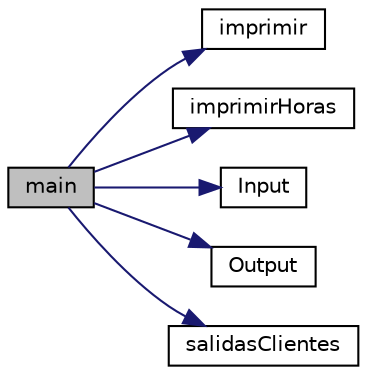 digraph "main"
{
 // LATEX_PDF_SIZE
  edge [fontname="Helvetica",fontsize="10",labelfontname="Helvetica",labelfontsize="10"];
  node [fontname="Helvetica",fontsize="10",shape=record];
  rankdir="LR";
  Node1 [label="main",height=0.2,width=0.4,color="black", fillcolor="grey75", style="filled", fontcolor="black",tooltip=" "];
  Node1 -> Node2 [color="midnightblue",fontsize="10",style="solid",fontname="Helvetica"];
  Node2 [label="imprimir",height=0.2,width=0.4,color="black", fillcolor="white", style="filled",URL="$_linea_espera_8c.html#a356812236d2ca5751c75ea8015664603",tooltip="imprimirHoras() imprime el rango de las horas dados el inicio y fin del rango principal"];
  Node1 -> Node3 [color="midnightblue",fontsize="10",style="solid",fontname="Helvetica"];
  Node3 [label="imprimirHoras",height=0.2,width=0.4,color="black", fillcolor="white", style="filled",URL="$_linea_espera_8c.html#a9dff003b1a7e04c39b29c4b5581a07e4",tooltip="imprimirHoras() imprime el rango de las horas dados el inicio y fin del rango principal"];
  Node1 -> Node4 [color="midnightblue",fontsize="10",style="solid",fontname="Helvetica"];
  Node4 [label="Input",height=0.2,width=0.4,color="black", fillcolor="white", style="filled",URL="$_linea_espera_8c.html#a3ea149a9c88522498c2a50a2958cc1cc",tooltip="Input() imprime el rango de las horas dados el inicio y fin del rango principal."];
  Node1 -> Node5 [color="midnightblue",fontsize="10",style="solid",fontname="Helvetica"];
  Node5 [label="Output",height=0.2,width=0.4,color="black", fillcolor="white", style="filled",URL="$_linea_espera_8c.html#a4bce4ced197e186f55cfc8adbe62e320",tooltip="Output() imprime el rango de las horas dados el inicio y fin del rango principal."];
  Node1 -> Node6 [color="midnightblue",fontsize="10",style="solid",fontname="Helvetica"];
  Node6 [label="salidasClientes",height=0.2,width=0.4,color="black", fillcolor="white", style="filled",URL="$_linea_espera_8c.html#ac329e275f6d90d4816f71302d6836eab",tooltip="imprimirHoras() imprime el rango de las horas dados el inicio y fin del rango principal"];
}
